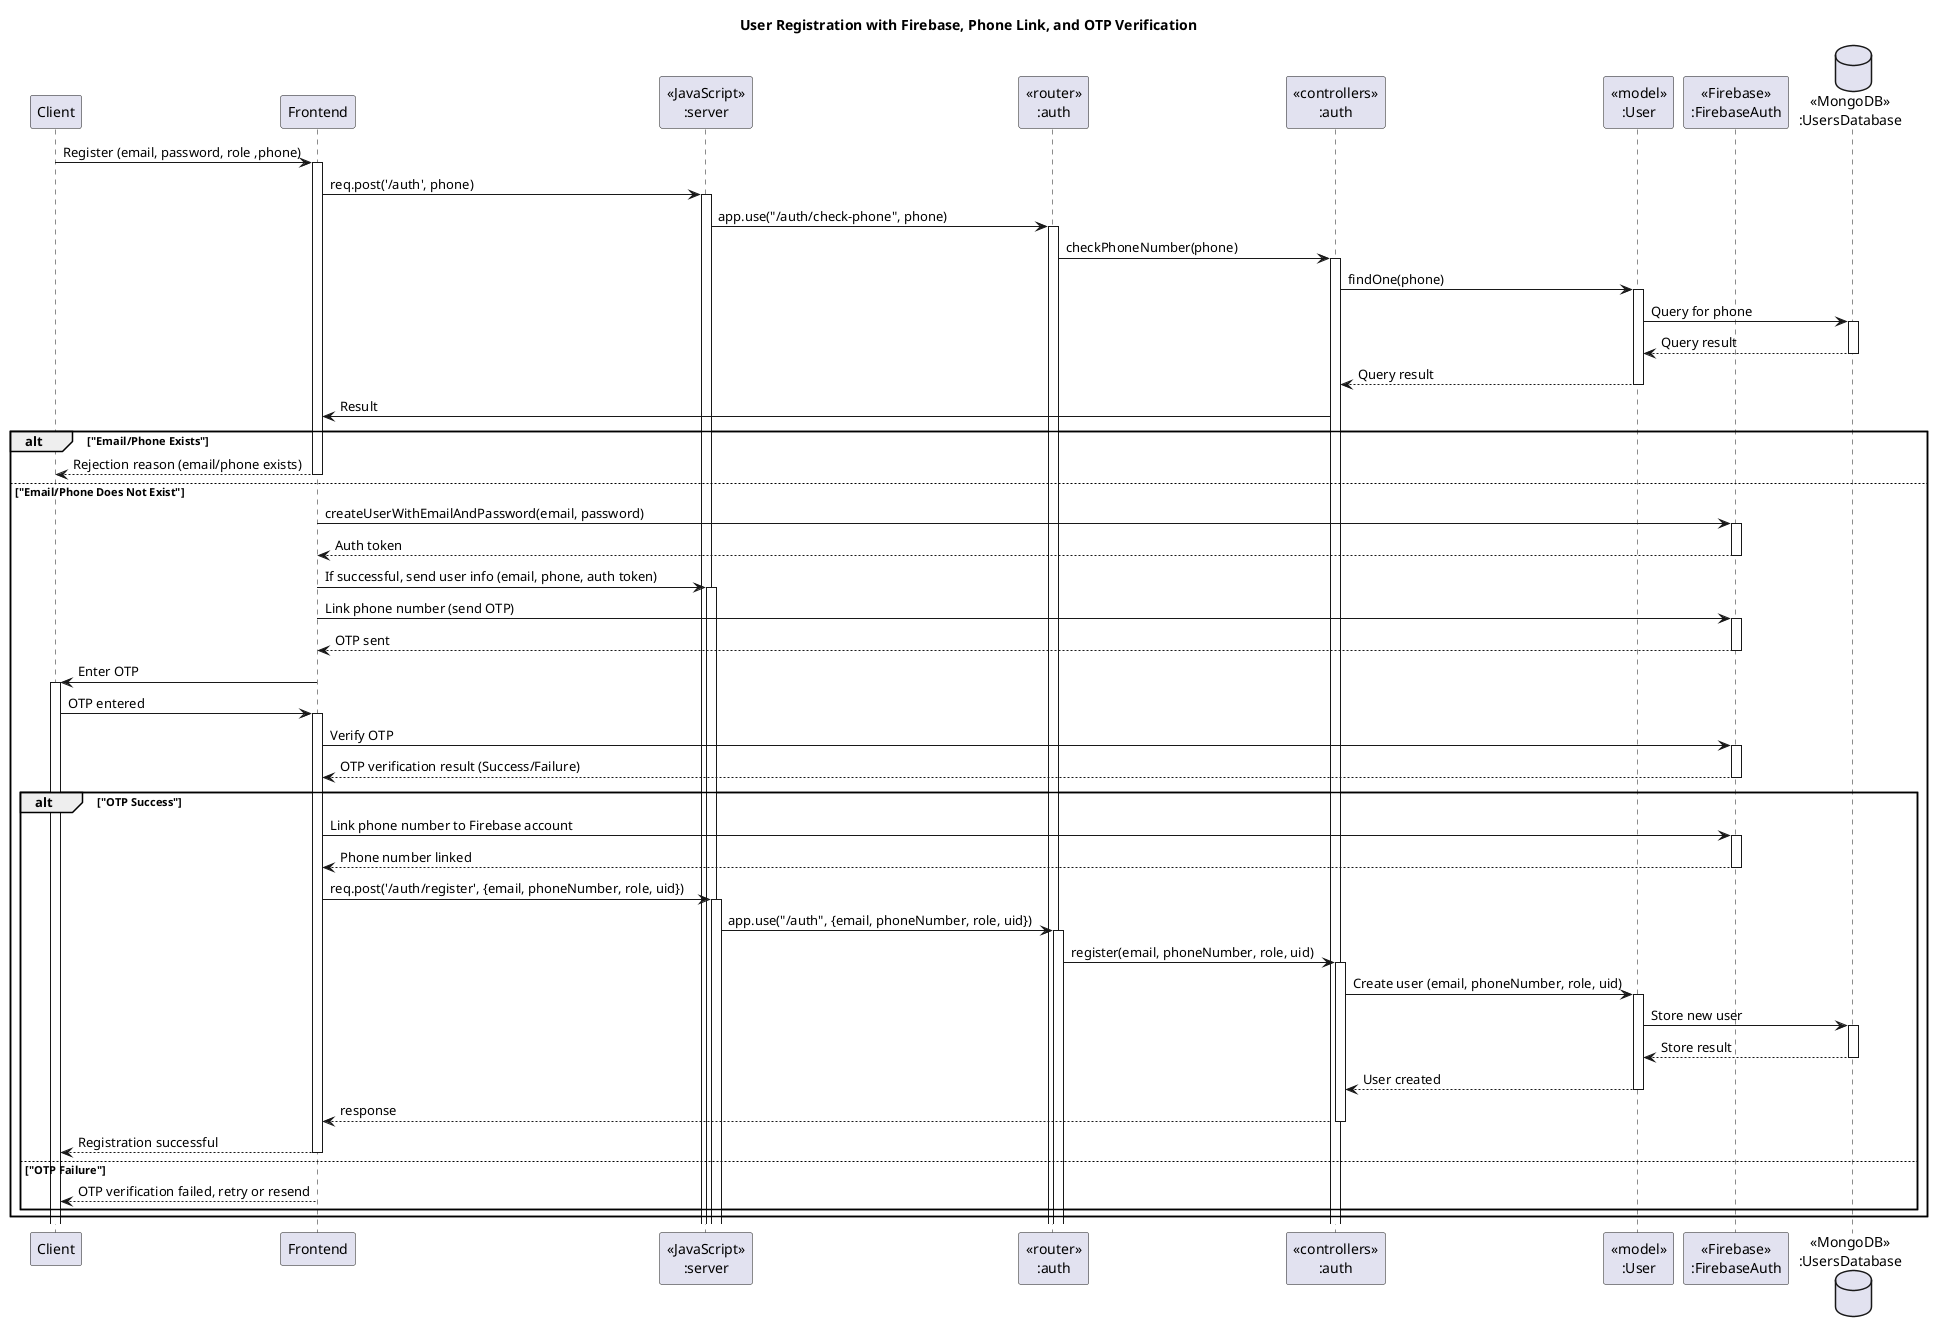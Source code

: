 @startuml
title "User Registration with Firebase, Phone Link, and OTP Verification"

participant "Client" as client
participant "Frontend" as frontend
participant "<<JavaScript>>\n:server" as server
participant "<<router>>\n:auth" as routerRegistration
participant "<<controllers>>\n:auth" as controllersRegistration
participant "<<model>>\n:User" as modelUser
participant "<<Firebase>>\n:FirebaseAuth" as firebaseAuth
database "<<MongoDB>>\n:UsersDatabase" as usersDatabase

client -> frontend ++ : Register (email, password, role ,phone)
frontend -> server ++ : req.post('/auth', phone)
server -> routerRegistration ++ : app.use("/auth/check-phone", phone)
routerRegistration -> controllersRegistration ++ : checkPhoneNumber(phone)
controllersRegistration -> modelUser ++ : findOne(phone)
modelUser -> usersDatabase ++ : Query for phone
usersDatabase --> modelUser -- : Query result
modelUser --> controllersRegistration -- : Query result
controllersRegistration -> frontend : Result

alt "Email/Phone Exists"
frontend --> client -- : Rejection reason (email/phone exists)
else "Email/Phone Does Not Exist"
frontend -> firebaseAuth ++ : createUserWithEmailAndPassword(email, password)
firebaseAuth --> frontend -- : Auth token
frontend -> server ++ : If successful, send user info (email, phone, auth token)

frontend -> firebaseAuth ++ : Link phone number (send OTP)
firebaseAuth --> frontend -- : OTP sent

frontend -> client ++ : Enter OTP
client -> frontend ++ : OTP entered

frontend -> firebaseAuth ++ : Verify OTP
firebaseAuth --> frontend -- : OTP verification result (Success/Failure)


alt "OTP Success"
frontend -> firebaseAuth ++ : Link phone number to Firebase account
firebaseAuth --> frontend -- : Phone number linked
frontend -> server ++ : req.post('/auth/register', {email, phoneNumber, role, uid})
server -> routerRegistration ++ : app.use("/auth", {email, phoneNumber, role, uid})
routerRegistration -> controllersRegistration ++ : register(email, phoneNumber, role, uid)
controllersRegistration -> modelUser ++ : Create user (email, phoneNumber, role, uid)
modelUser -> usersDatabase ++ : Store new user
usersDatabase --> modelUser -- : Store result
modelUser --> controllersRegistration -- : User created

controllersRegistration --> frontend -- : response
frontend --> client -- : Registration successful

else "OTP Failure"
frontend --> client -- : OTP verification failed, retry or resend
end
end
@enduml
